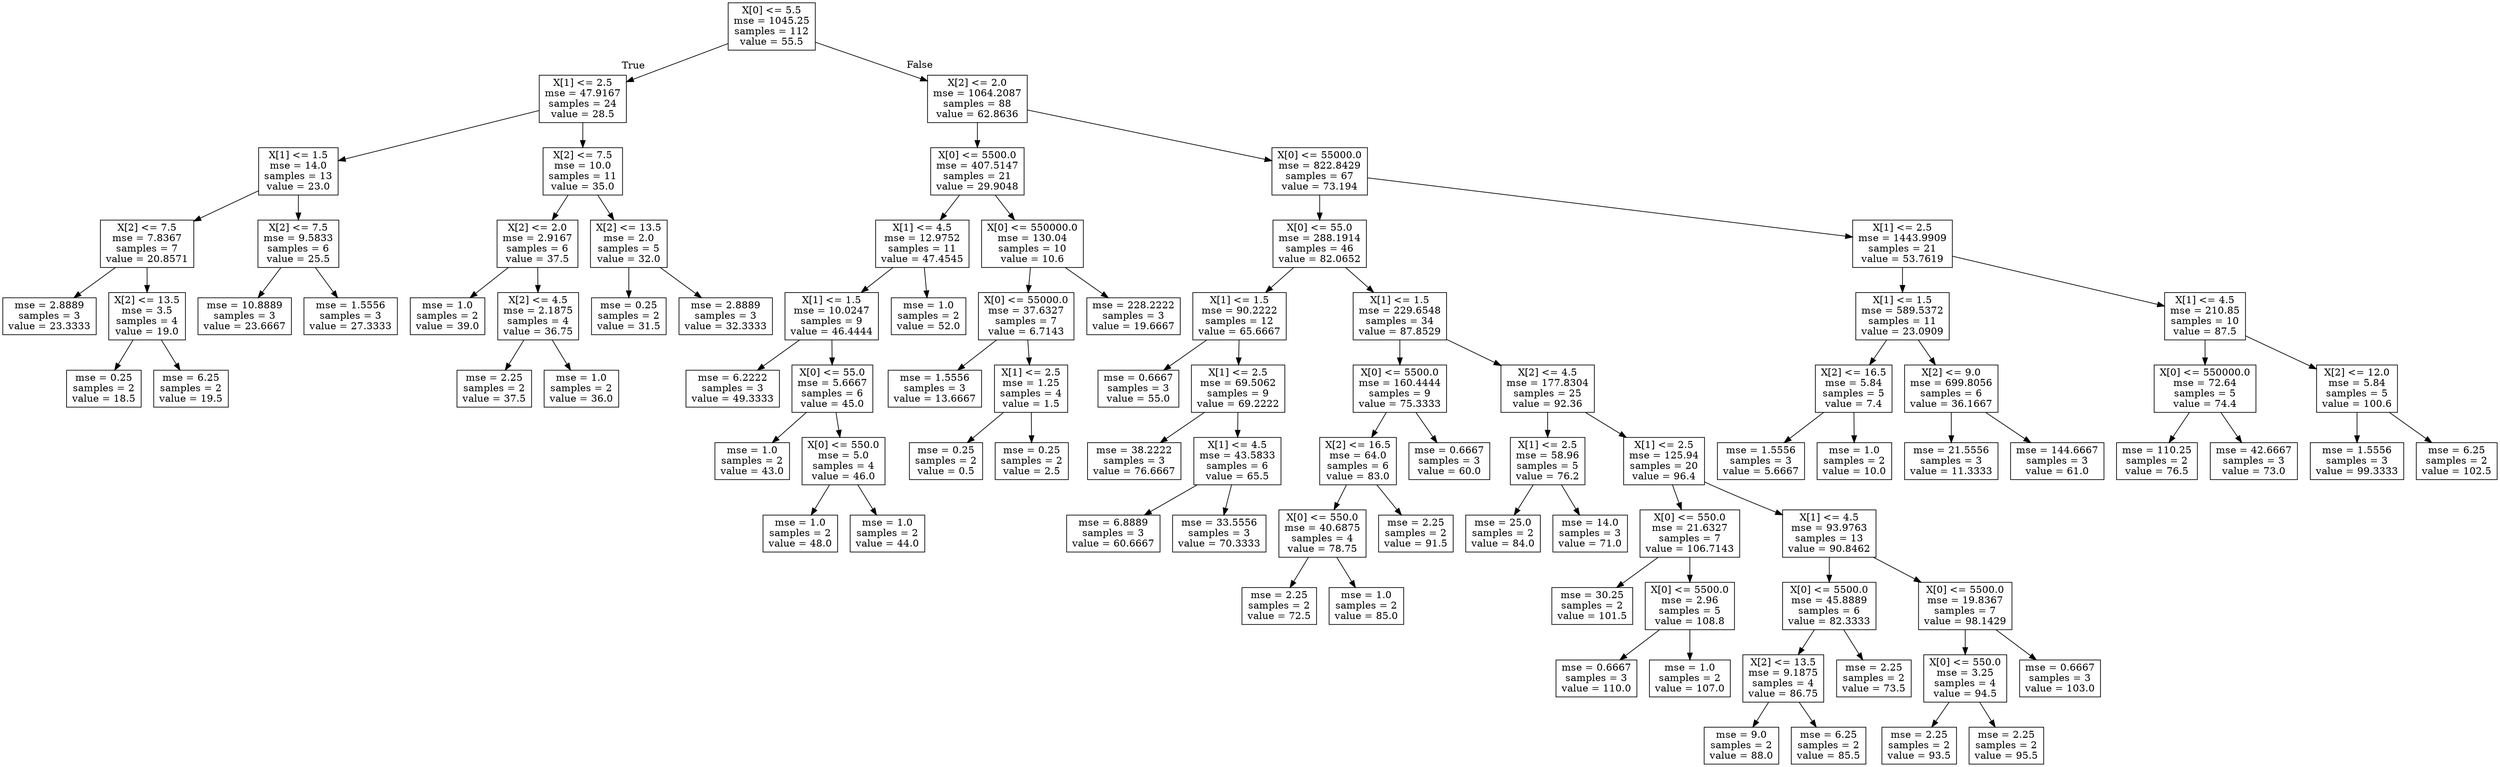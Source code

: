 digraph Tree {
node [shape=box] ;
0 [label="X[0] <= 5.5\nmse = 1045.25\nsamples = 112\nvalue = 55.5"] ;
1 [label="X[1] <= 2.5\nmse = 47.9167\nsamples = 24\nvalue = 28.5"] ;
0 -> 1 [labeldistance=2.5, labelangle=45, headlabel="True"] ;
2 [label="X[1] <= 1.5\nmse = 14.0\nsamples = 13\nvalue = 23.0"] ;
1 -> 2 ;
3 [label="X[2] <= 7.5\nmse = 7.8367\nsamples = 7\nvalue = 20.8571"] ;
2 -> 3 ;
4 [label="mse = 2.8889\nsamples = 3\nvalue = 23.3333"] ;
3 -> 4 ;
5 [label="X[2] <= 13.5\nmse = 3.5\nsamples = 4\nvalue = 19.0"] ;
3 -> 5 ;
6 [label="mse = 0.25\nsamples = 2\nvalue = 18.5"] ;
5 -> 6 ;
7 [label="mse = 6.25\nsamples = 2\nvalue = 19.5"] ;
5 -> 7 ;
8 [label="X[2] <= 7.5\nmse = 9.5833\nsamples = 6\nvalue = 25.5"] ;
2 -> 8 ;
9 [label="mse = 10.8889\nsamples = 3\nvalue = 23.6667"] ;
8 -> 9 ;
10 [label="mse = 1.5556\nsamples = 3\nvalue = 27.3333"] ;
8 -> 10 ;
11 [label="X[2] <= 7.5\nmse = 10.0\nsamples = 11\nvalue = 35.0"] ;
1 -> 11 ;
12 [label="X[2] <= 2.0\nmse = 2.9167\nsamples = 6\nvalue = 37.5"] ;
11 -> 12 ;
13 [label="mse = 1.0\nsamples = 2\nvalue = 39.0"] ;
12 -> 13 ;
14 [label="X[2] <= 4.5\nmse = 2.1875\nsamples = 4\nvalue = 36.75"] ;
12 -> 14 ;
15 [label="mse = 2.25\nsamples = 2\nvalue = 37.5"] ;
14 -> 15 ;
16 [label="mse = 1.0\nsamples = 2\nvalue = 36.0"] ;
14 -> 16 ;
17 [label="X[2] <= 13.5\nmse = 2.0\nsamples = 5\nvalue = 32.0"] ;
11 -> 17 ;
18 [label="mse = 0.25\nsamples = 2\nvalue = 31.5"] ;
17 -> 18 ;
19 [label="mse = 2.8889\nsamples = 3\nvalue = 32.3333"] ;
17 -> 19 ;
20 [label="X[2] <= 2.0\nmse = 1064.2087\nsamples = 88\nvalue = 62.8636"] ;
0 -> 20 [labeldistance=2.5, labelangle=-45, headlabel="False"] ;
21 [label="X[0] <= 5500.0\nmse = 407.5147\nsamples = 21\nvalue = 29.9048"] ;
20 -> 21 ;
22 [label="X[1] <= 4.5\nmse = 12.9752\nsamples = 11\nvalue = 47.4545"] ;
21 -> 22 ;
23 [label="X[1] <= 1.5\nmse = 10.0247\nsamples = 9\nvalue = 46.4444"] ;
22 -> 23 ;
24 [label="mse = 6.2222\nsamples = 3\nvalue = 49.3333"] ;
23 -> 24 ;
25 [label="X[0] <= 55.0\nmse = 5.6667\nsamples = 6\nvalue = 45.0"] ;
23 -> 25 ;
26 [label="mse = 1.0\nsamples = 2\nvalue = 43.0"] ;
25 -> 26 ;
27 [label="X[0] <= 550.0\nmse = 5.0\nsamples = 4\nvalue = 46.0"] ;
25 -> 27 ;
28 [label="mse = 1.0\nsamples = 2\nvalue = 48.0"] ;
27 -> 28 ;
29 [label="mse = 1.0\nsamples = 2\nvalue = 44.0"] ;
27 -> 29 ;
30 [label="mse = 1.0\nsamples = 2\nvalue = 52.0"] ;
22 -> 30 ;
31 [label="X[0] <= 550000.0\nmse = 130.04\nsamples = 10\nvalue = 10.6"] ;
21 -> 31 ;
32 [label="X[0] <= 55000.0\nmse = 37.6327\nsamples = 7\nvalue = 6.7143"] ;
31 -> 32 ;
33 [label="mse = 1.5556\nsamples = 3\nvalue = 13.6667"] ;
32 -> 33 ;
34 [label="X[1] <= 2.5\nmse = 1.25\nsamples = 4\nvalue = 1.5"] ;
32 -> 34 ;
35 [label="mse = 0.25\nsamples = 2\nvalue = 0.5"] ;
34 -> 35 ;
36 [label="mse = 0.25\nsamples = 2\nvalue = 2.5"] ;
34 -> 36 ;
37 [label="mse = 228.2222\nsamples = 3\nvalue = 19.6667"] ;
31 -> 37 ;
38 [label="X[0] <= 55000.0\nmse = 822.8429\nsamples = 67\nvalue = 73.194"] ;
20 -> 38 ;
39 [label="X[0] <= 55.0\nmse = 288.1914\nsamples = 46\nvalue = 82.0652"] ;
38 -> 39 ;
40 [label="X[1] <= 1.5\nmse = 90.2222\nsamples = 12\nvalue = 65.6667"] ;
39 -> 40 ;
41 [label="mse = 0.6667\nsamples = 3\nvalue = 55.0"] ;
40 -> 41 ;
42 [label="X[1] <= 2.5\nmse = 69.5062\nsamples = 9\nvalue = 69.2222"] ;
40 -> 42 ;
43 [label="mse = 38.2222\nsamples = 3\nvalue = 76.6667"] ;
42 -> 43 ;
44 [label="X[1] <= 4.5\nmse = 43.5833\nsamples = 6\nvalue = 65.5"] ;
42 -> 44 ;
45 [label="mse = 6.8889\nsamples = 3\nvalue = 60.6667"] ;
44 -> 45 ;
46 [label="mse = 33.5556\nsamples = 3\nvalue = 70.3333"] ;
44 -> 46 ;
47 [label="X[1] <= 1.5\nmse = 229.6548\nsamples = 34\nvalue = 87.8529"] ;
39 -> 47 ;
48 [label="X[0] <= 5500.0\nmse = 160.4444\nsamples = 9\nvalue = 75.3333"] ;
47 -> 48 ;
49 [label="X[2] <= 16.5\nmse = 64.0\nsamples = 6\nvalue = 83.0"] ;
48 -> 49 ;
50 [label="X[0] <= 550.0\nmse = 40.6875\nsamples = 4\nvalue = 78.75"] ;
49 -> 50 ;
51 [label="mse = 2.25\nsamples = 2\nvalue = 72.5"] ;
50 -> 51 ;
52 [label="mse = 1.0\nsamples = 2\nvalue = 85.0"] ;
50 -> 52 ;
53 [label="mse = 2.25\nsamples = 2\nvalue = 91.5"] ;
49 -> 53 ;
54 [label="mse = 0.6667\nsamples = 3\nvalue = 60.0"] ;
48 -> 54 ;
55 [label="X[2] <= 4.5\nmse = 177.8304\nsamples = 25\nvalue = 92.36"] ;
47 -> 55 ;
56 [label="X[1] <= 2.5\nmse = 58.96\nsamples = 5\nvalue = 76.2"] ;
55 -> 56 ;
57 [label="mse = 25.0\nsamples = 2\nvalue = 84.0"] ;
56 -> 57 ;
58 [label="mse = 14.0\nsamples = 3\nvalue = 71.0"] ;
56 -> 58 ;
59 [label="X[1] <= 2.5\nmse = 125.94\nsamples = 20\nvalue = 96.4"] ;
55 -> 59 ;
60 [label="X[0] <= 550.0\nmse = 21.6327\nsamples = 7\nvalue = 106.7143"] ;
59 -> 60 ;
61 [label="mse = 30.25\nsamples = 2\nvalue = 101.5"] ;
60 -> 61 ;
62 [label="X[0] <= 5500.0\nmse = 2.96\nsamples = 5\nvalue = 108.8"] ;
60 -> 62 ;
63 [label="mse = 0.6667\nsamples = 3\nvalue = 110.0"] ;
62 -> 63 ;
64 [label="mse = 1.0\nsamples = 2\nvalue = 107.0"] ;
62 -> 64 ;
65 [label="X[1] <= 4.5\nmse = 93.9763\nsamples = 13\nvalue = 90.8462"] ;
59 -> 65 ;
66 [label="X[0] <= 5500.0\nmse = 45.8889\nsamples = 6\nvalue = 82.3333"] ;
65 -> 66 ;
67 [label="X[2] <= 13.5\nmse = 9.1875\nsamples = 4\nvalue = 86.75"] ;
66 -> 67 ;
68 [label="mse = 9.0\nsamples = 2\nvalue = 88.0"] ;
67 -> 68 ;
69 [label="mse = 6.25\nsamples = 2\nvalue = 85.5"] ;
67 -> 69 ;
70 [label="mse = 2.25\nsamples = 2\nvalue = 73.5"] ;
66 -> 70 ;
71 [label="X[0] <= 5500.0\nmse = 19.8367\nsamples = 7\nvalue = 98.1429"] ;
65 -> 71 ;
72 [label="X[0] <= 550.0\nmse = 3.25\nsamples = 4\nvalue = 94.5"] ;
71 -> 72 ;
73 [label="mse = 2.25\nsamples = 2\nvalue = 93.5"] ;
72 -> 73 ;
74 [label="mse = 2.25\nsamples = 2\nvalue = 95.5"] ;
72 -> 74 ;
75 [label="mse = 0.6667\nsamples = 3\nvalue = 103.0"] ;
71 -> 75 ;
76 [label="X[1] <= 2.5\nmse = 1443.9909\nsamples = 21\nvalue = 53.7619"] ;
38 -> 76 ;
77 [label="X[1] <= 1.5\nmse = 589.5372\nsamples = 11\nvalue = 23.0909"] ;
76 -> 77 ;
78 [label="X[2] <= 16.5\nmse = 5.84\nsamples = 5\nvalue = 7.4"] ;
77 -> 78 ;
79 [label="mse = 1.5556\nsamples = 3\nvalue = 5.6667"] ;
78 -> 79 ;
80 [label="mse = 1.0\nsamples = 2\nvalue = 10.0"] ;
78 -> 80 ;
81 [label="X[2] <= 9.0\nmse = 699.8056\nsamples = 6\nvalue = 36.1667"] ;
77 -> 81 ;
82 [label="mse = 21.5556\nsamples = 3\nvalue = 11.3333"] ;
81 -> 82 ;
83 [label="mse = 144.6667\nsamples = 3\nvalue = 61.0"] ;
81 -> 83 ;
84 [label="X[1] <= 4.5\nmse = 210.85\nsamples = 10\nvalue = 87.5"] ;
76 -> 84 ;
85 [label="X[0] <= 550000.0\nmse = 72.64\nsamples = 5\nvalue = 74.4"] ;
84 -> 85 ;
86 [label="mse = 110.25\nsamples = 2\nvalue = 76.5"] ;
85 -> 86 ;
87 [label="mse = 42.6667\nsamples = 3\nvalue = 73.0"] ;
85 -> 87 ;
88 [label="X[2] <= 12.0\nmse = 5.84\nsamples = 5\nvalue = 100.6"] ;
84 -> 88 ;
89 [label="mse = 1.5556\nsamples = 3\nvalue = 99.3333"] ;
88 -> 89 ;
90 [label="mse = 6.25\nsamples = 2\nvalue = 102.5"] ;
88 -> 90 ;
}